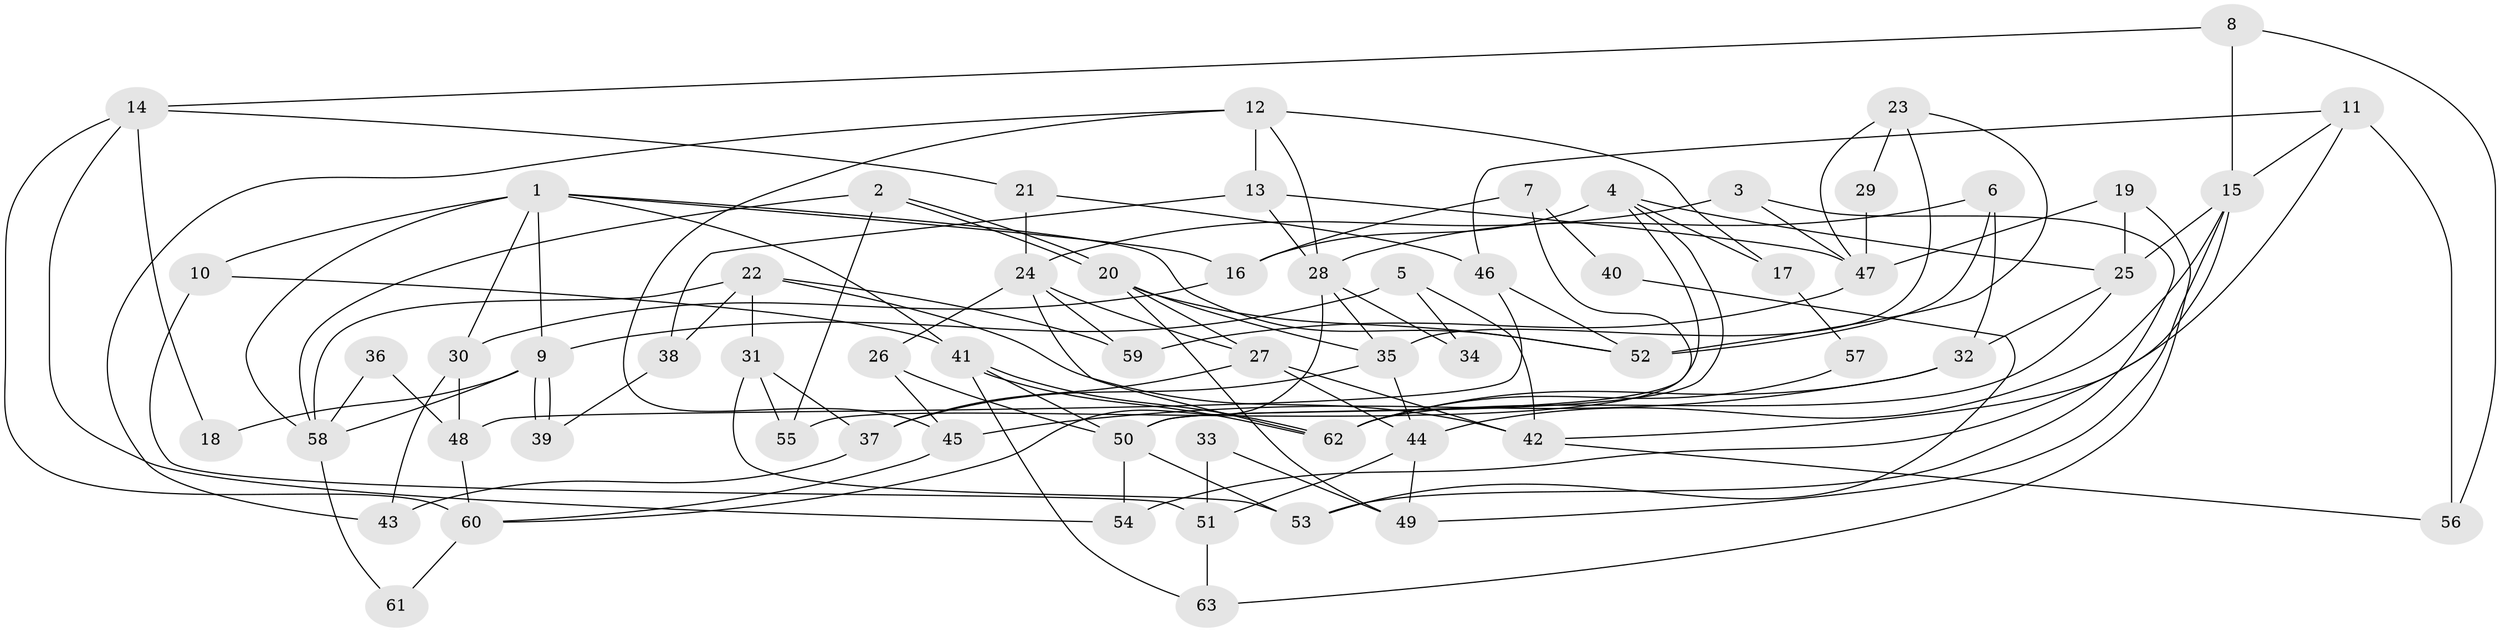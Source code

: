// Generated by graph-tools (version 1.1) at 2025/36/03/09/25 02:36:00]
// undirected, 63 vertices, 126 edges
graph export_dot {
graph [start="1"]
  node [color=gray90,style=filled];
  1;
  2;
  3;
  4;
  5;
  6;
  7;
  8;
  9;
  10;
  11;
  12;
  13;
  14;
  15;
  16;
  17;
  18;
  19;
  20;
  21;
  22;
  23;
  24;
  25;
  26;
  27;
  28;
  29;
  30;
  31;
  32;
  33;
  34;
  35;
  36;
  37;
  38;
  39;
  40;
  41;
  42;
  43;
  44;
  45;
  46;
  47;
  48;
  49;
  50;
  51;
  52;
  53;
  54;
  55;
  56;
  57;
  58;
  59;
  60;
  61;
  62;
  63;
  1 -- 41;
  1 -- 52;
  1 -- 9;
  1 -- 10;
  1 -- 16;
  1 -- 30;
  1 -- 58;
  2 -- 20;
  2 -- 20;
  2 -- 58;
  2 -- 55;
  3 -- 24;
  3 -- 53;
  3 -- 47;
  4 -- 16;
  4 -- 50;
  4 -- 17;
  4 -- 25;
  4 -- 55;
  5 -- 42;
  5 -- 9;
  5 -- 34;
  6 -- 32;
  6 -- 28;
  6 -- 52;
  7 -- 50;
  7 -- 16;
  7 -- 40;
  8 -- 15;
  8 -- 56;
  8 -- 14;
  9 -- 39;
  9 -- 39;
  9 -- 18;
  9 -- 58;
  10 -- 41;
  10 -- 51;
  11 -- 15;
  11 -- 42;
  11 -- 46;
  11 -- 56;
  12 -- 13;
  12 -- 45;
  12 -- 17;
  12 -- 28;
  12 -- 43;
  13 -- 28;
  13 -- 47;
  13 -- 38;
  14 -- 21;
  14 -- 18;
  14 -- 54;
  14 -- 60;
  15 -- 25;
  15 -- 49;
  15 -- 44;
  15 -- 54;
  16 -- 30;
  17 -- 57;
  19 -- 47;
  19 -- 25;
  19 -- 63;
  20 -- 27;
  20 -- 35;
  20 -- 49;
  20 -- 52;
  21 -- 24;
  21 -- 46;
  22 -- 31;
  22 -- 58;
  22 -- 38;
  22 -- 42;
  22 -- 59;
  23 -- 35;
  23 -- 52;
  23 -- 29;
  23 -- 47;
  24 -- 59;
  24 -- 62;
  24 -- 26;
  24 -- 27;
  25 -- 62;
  25 -- 32;
  26 -- 50;
  26 -- 45;
  27 -- 44;
  27 -- 37;
  27 -- 42;
  28 -- 35;
  28 -- 34;
  28 -- 60;
  29 -- 47;
  30 -- 48;
  30 -- 43;
  31 -- 55;
  31 -- 37;
  31 -- 53;
  32 -- 45;
  32 -- 62;
  33 -- 49;
  33 -- 51;
  35 -- 37;
  35 -- 44;
  36 -- 48;
  36 -- 58;
  37 -- 43;
  38 -- 39;
  40 -- 53;
  41 -- 63;
  41 -- 62;
  41 -- 62;
  41 -- 50;
  42 -- 56;
  44 -- 49;
  44 -- 51;
  45 -- 60;
  46 -- 52;
  46 -- 48;
  47 -- 59;
  48 -- 60;
  50 -- 54;
  50 -- 53;
  51 -- 63;
  57 -- 62;
  58 -- 61;
  60 -- 61;
}
